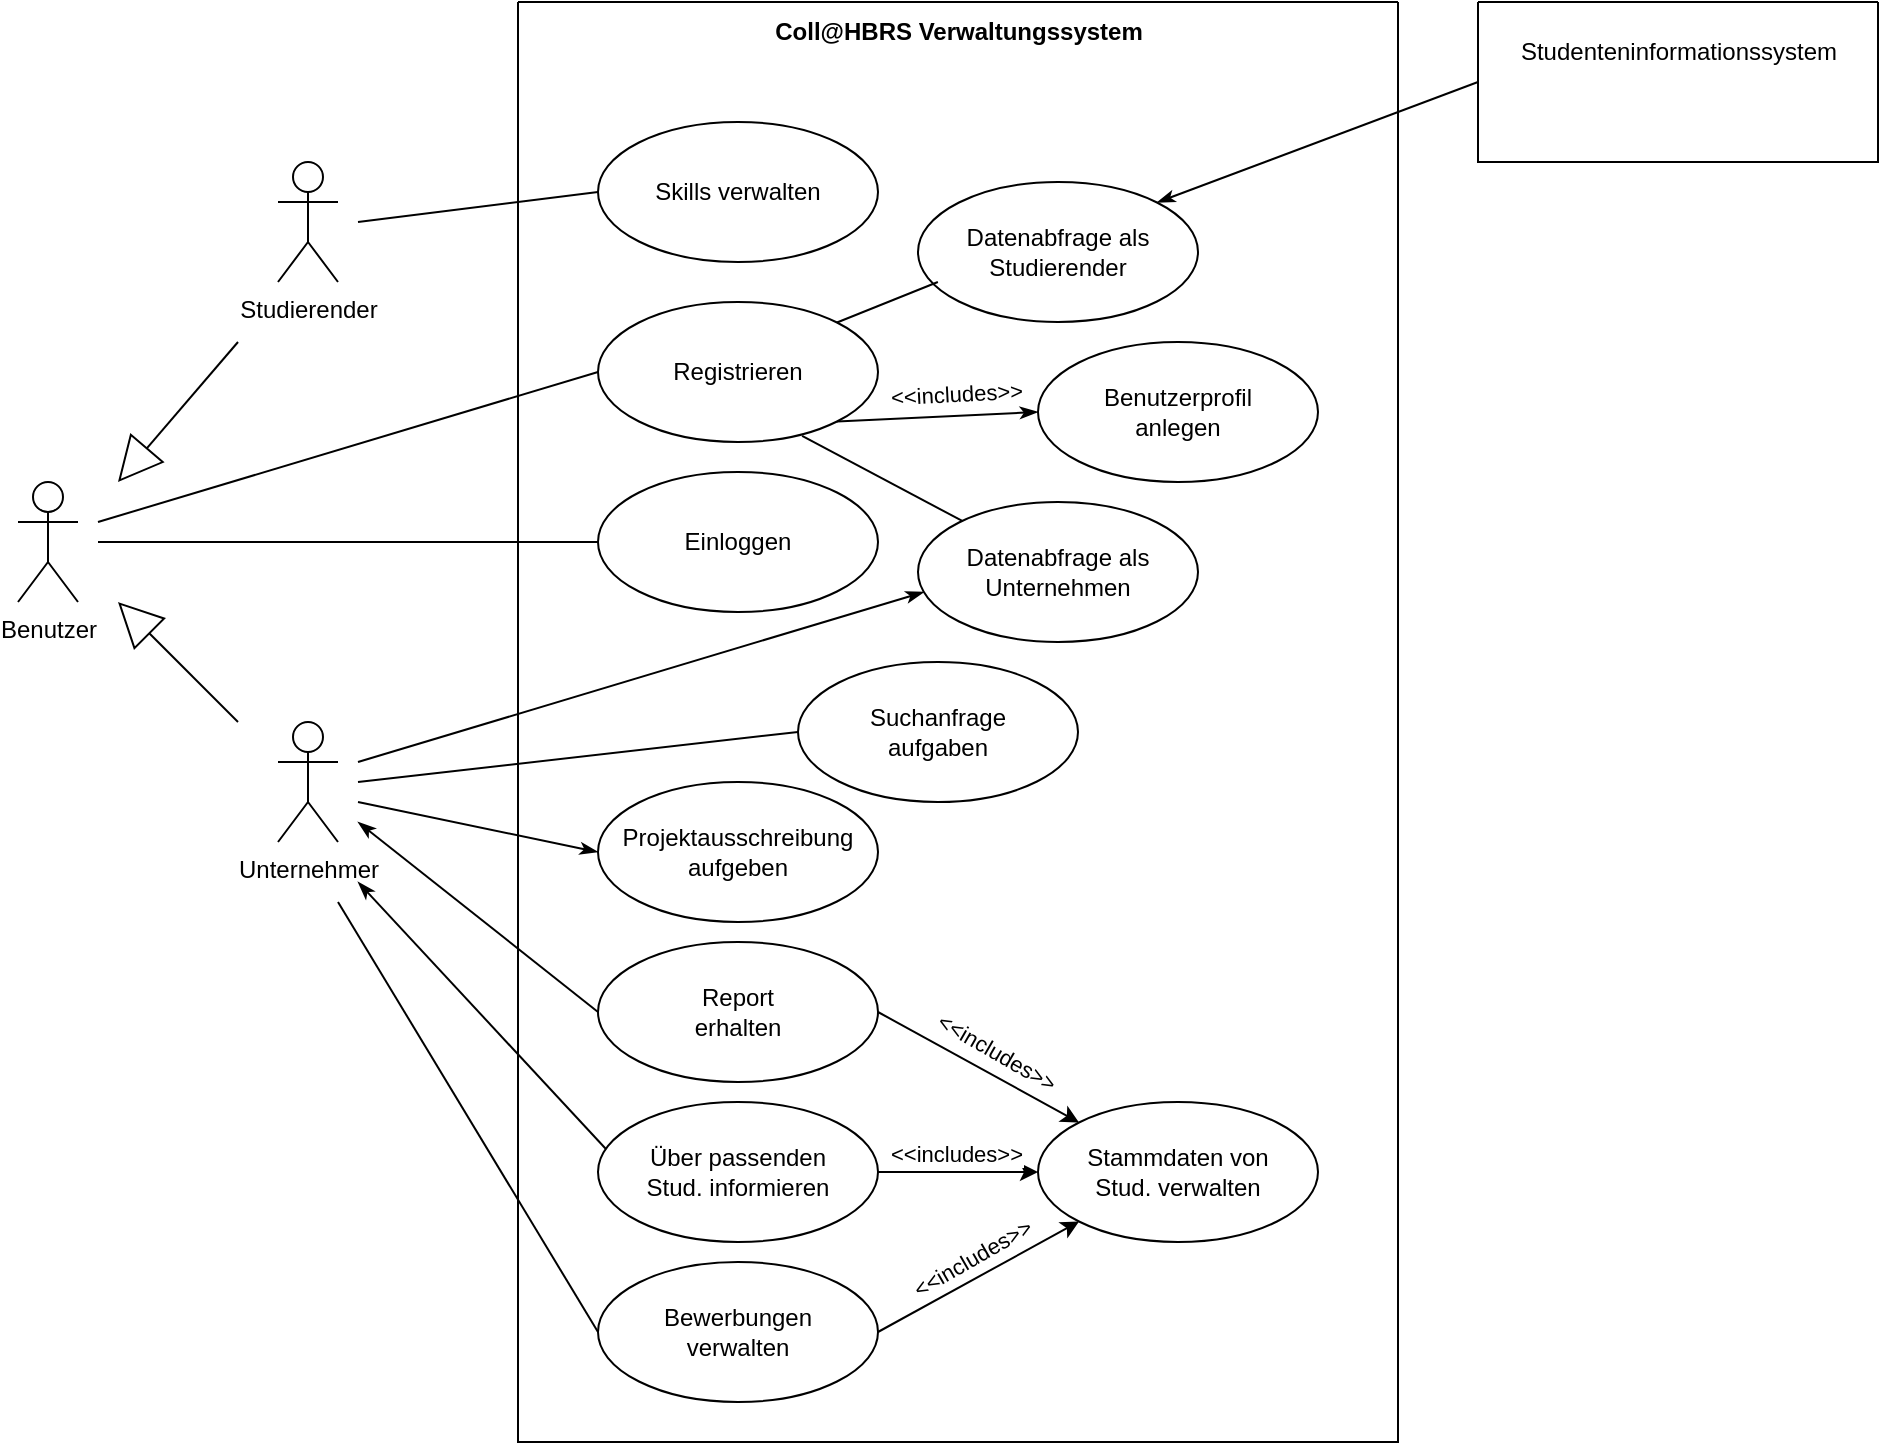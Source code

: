 <mxfile version="22.1.4" type="github">
  <diagram name="Seite-1" id="2JOwtT9A2yt5OOmGQS--">
    <mxGraphModel dx="1434" dy="782" grid="1" gridSize="10" guides="1" tooltips="1" connect="1" arrows="1" fold="1" page="1" pageScale="1" pageWidth="1169" pageHeight="827" math="0" shadow="0">
      <root>
        <mxCell id="0" />
        <mxCell id="1" parent="0" />
        <mxCell id="fI4TgQmks6pxzs4s7WWF-3" value="" style="swimlane;startSize=0;" parent="1" vertex="1">
          <mxGeometry x="400" y="80" width="440" height="720" as="geometry" />
        </mxCell>
        <mxCell id="fI4TgQmks6pxzs4s7WWF-11" value="Einloggen" style="ellipse;whiteSpace=wrap;html=1;" parent="fI4TgQmks6pxzs4s7WWF-3" vertex="1">
          <mxGeometry x="40" y="235" width="140" height="70" as="geometry" />
        </mxCell>
        <mxCell id="SzQzMrN-KdYhucgNmKku-21" style="edgeStyle=none;rounded=0;orthogonalLoop=1;jettySize=auto;html=1;exitX=1;exitY=1;exitDx=0;exitDy=0;entryX=0;entryY=0.5;entryDx=0;entryDy=0;endArrow=classicThin;endFill=1;" edge="1" parent="fI4TgQmks6pxzs4s7WWF-3" source="fI4TgQmks6pxzs4s7WWF-10" target="SzQzMrN-KdYhucgNmKku-20">
          <mxGeometry relative="1" as="geometry" />
        </mxCell>
        <mxCell id="SzQzMrN-KdYhucgNmKku-42" value="&amp;lt;&amp;lt;includes&amp;gt;&amp;gt;" style="edgeLabel;html=1;align=center;verticalAlign=middle;resizable=0;points=[];rotation=-3;" vertex="1" connectable="0" parent="SzQzMrN-KdYhucgNmKku-21">
          <mxGeometry x="-0.181" y="-2" relative="1" as="geometry">
            <mxPoint x="18" y="-14" as="offset" />
          </mxGeometry>
        </mxCell>
        <mxCell id="fI4TgQmks6pxzs4s7WWF-13" value="Skills verwalten" style="ellipse;whiteSpace=wrap;html=1;" parent="fI4TgQmks6pxzs4s7WWF-3" vertex="1">
          <mxGeometry x="40" y="60" width="140" height="70" as="geometry" />
        </mxCell>
        <mxCell id="SzQzMrN-KdYhucgNmKku-5" style="edgeStyle=none;rounded=0;orthogonalLoop=1;jettySize=auto;html=1;endArrow=none;endFill=0;entryX=0;entryY=0.5;entryDx=0;entryDy=0;" edge="1" parent="fI4TgQmks6pxzs4s7WWF-3" target="fI4TgQmks6pxzs4s7WWF-13">
          <mxGeometry relative="1" as="geometry">
            <mxPoint x="-80" y="110" as="sourcePoint" />
            <mxPoint x="-90" y="20" as="targetPoint" />
          </mxGeometry>
        </mxCell>
        <mxCell id="SzQzMrN-KdYhucgNmKku-7" value="Projektausschreibung&lt;br&gt;aufgeben" style="ellipse;whiteSpace=wrap;html=1;" vertex="1" parent="fI4TgQmks6pxzs4s7WWF-3">
          <mxGeometry x="40" y="390" width="140" height="70" as="geometry" />
        </mxCell>
        <mxCell id="SzQzMrN-KdYhucgNmKku-9" value="Suchanfrage&lt;br&gt;aufgaben" style="ellipse;whiteSpace=wrap;html=1;" vertex="1" parent="fI4TgQmks6pxzs4s7WWF-3">
          <mxGeometry x="140" y="330" width="140" height="70" as="geometry" />
        </mxCell>
        <mxCell id="SzQzMrN-KdYhucgNmKku-51" style="edgeStyle=none;rounded=0;orthogonalLoop=1;jettySize=auto;html=1;endArrow=classicThin;endFill=1;" edge="1" parent="fI4TgQmks6pxzs4s7WWF-3">
          <mxGeometry relative="1" as="geometry">
            <mxPoint x="-80" y="440" as="targetPoint" />
            <mxPoint x="50" y="580" as="sourcePoint" />
          </mxGeometry>
        </mxCell>
        <mxCell id="SzQzMrN-KdYhucgNmKku-61" style="edgeStyle=none;rounded=0;orthogonalLoop=1;jettySize=auto;html=1;exitX=1;exitY=0.5;exitDx=0;exitDy=0;entryX=0;entryY=0.5;entryDx=0;entryDy=0;" edge="1" parent="fI4TgQmks6pxzs4s7WWF-3" source="SzQzMrN-KdYhucgNmKku-11" target="SzQzMrN-KdYhucgNmKku-56">
          <mxGeometry relative="1" as="geometry" />
        </mxCell>
        <mxCell id="SzQzMrN-KdYhucgNmKku-11" value="Über passenden&lt;br&gt;Stud. informieren" style="ellipse;whiteSpace=wrap;html=1;" vertex="1" parent="fI4TgQmks6pxzs4s7WWF-3">
          <mxGeometry x="40" y="550" width="140" height="70" as="geometry" />
        </mxCell>
        <mxCell id="SzQzMrN-KdYhucgNmKku-45" style="edgeStyle=none;rounded=0;orthogonalLoop=1;jettySize=auto;html=1;exitX=0;exitY=0.5;exitDx=0;exitDy=0;endArrow=none;endFill=0;" edge="1" parent="fI4TgQmks6pxzs4s7WWF-3" source="fI4TgQmks6pxzs4s7WWF-10">
          <mxGeometry relative="1" as="geometry">
            <mxPoint x="-210" y="260" as="targetPoint" />
          </mxGeometry>
        </mxCell>
        <mxCell id="SzQzMrN-KdYhucgNmKku-48" style="edgeStyle=none;rounded=0;orthogonalLoop=1;jettySize=auto;html=1;exitX=0.729;exitY=0.957;exitDx=0;exitDy=0;endArrow=none;endFill=0;exitPerimeter=0;" edge="1" parent="fI4TgQmks6pxzs4s7WWF-3" source="fI4TgQmks6pxzs4s7WWF-10" target="SzQzMrN-KdYhucgNmKku-46">
          <mxGeometry relative="1" as="geometry" />
        </mxCell>
        <mxCell id="fI4TgQmks6pxzs4s7WWF-10" value="Registrieren" style="ellipse;whiteSpace=wrap;html=1;" parent="fI4TgQmks6pxzs4s7WWF-3" vertex="1">
          <mxGeometry x="40" y="150" width="140" height="70" as="geometry" />
        </mxCell>
        <mxCell id="SzQzMrN-KdYhucgNmKku-17" value="&lt;b&gt;Coll@HBRS Verwaltungssystem&lt;/b&gt;" style="text;html=1;align=center;verticalAlign=middle;resizable=0;points=[];autosize=1;strokeColor=none;fillColor=none;" vertex="1" parent="fI4TgQmks6pxzs4s7WWF-3">
          <mxGeometry x="115" width="210" height="30" as="geometry" />
        </mxCell>
        <mxCell id="SzQzMrN-KdYhucgNmKku-20" value="Benutzerprofil&lt;br&gt;anlegen" style="ellipse;whiteSpace=wrap;html=1;" vertex="1" parent="fI4TgQmks6pxzs4s7WWF-3">
          <mxGeometry x="260" y="170" width="140" height="70" as="geometry" />
        </mxCell>
        <mxCell id="SzQzMrN-KdYhucgNmKku-49" style="edgeStyle=none;rounded=0;orthogonalLoop=1;jettySize=auto;html=1;exitX=0.021;exitY=0.643;exitDx=0;exitDy=0;endArrow=none;endFill=0;startArrow=classicThin;startFill=1;exitPerimeter=0;" edge="1" parent="fI4TgQmks6pxzs4s7WWF-3" source="SzQzMrN-KdYhucgNmKku-46">
          <mxGeometry relative="1" as="geometry">
            <mxPoint x="-80" y="380" as="targetPoint" />
            <mxPoint x="204.06" y="313.99" as="sourcePoint" />
          </mxGeometry>
        </mxCell>
        <mxCell id="SzQzMrN-KdYhucgNmKku-46" value="Datenabfrage als&lt;br&gt;Unternehmen" style="ellipse;whiteSpace=wrap;html=1;" vertex="1" parent="fI4TgQmks6pxzs4s7WWF-3">
          <mxGeometry x="200" y="250" width="140" height="70" as="geometry" />
        </mxCell>
        <mxCell id="SzQzMrN-KdYhucgNmKku-47" value="Datenabfrage als&lt;br&gt;Studierender" style="ellipse;whiteSpace=wrap;html=1;" vertex="1" parent="fI4TgQmks6pxzs4s7WWF-3">
          <mxGeometry x="200" y="90" width="140" height="70" as="geometry" />
        </mxCell>
        <mxCell id="SzQzMrN-KdYhucgNmKku-50" style="edgeStyle=none;rounded=0;orthogonalLoop=1;jettySize=auto;html=1;exitX=1;exitY=0;exitDx=0;exitDy=0;entryX=0.071;entryY=0.714;entryDx=0;entryDy=0;entryPerimeter=0;endArrow=none;endFill=0;" edge="1" parent="fI4TgQmks6pxzs4s7WWF-3" source="fI4TgQmks6pxzs4s7WWF-10" target="SzQzMrN-KdYhucgNmKku-47">
          <mxGeometry relative="1" as="geometry" />
        </mxCell>
        <mxCell id="SzQzMrN-KdYhucgNmKku-55" style="edgeStyle=none;rounded=0;orthogonalLoop=1;jettySize=auto;html=1;exitX=0;exitY=0.5;exitDx=0;exitDy=0;endArrow=none;endFill=0;" edge="1" parent="fI4TgQmks6pxzs4s7WWF-3" source="SzQzMrN-KdYhucgNmKku-52">
          <mxGeometry relative="1" as="geometry">
            <mxPoint x="-90" y="450" as="targetPoint" />
          </mxGeometry>
        </mxCell>
        <mxCell id="SzQzMrN-KdYhucgNmKku-60" style="edgeStyle=none;rounded=0;orthogonalLoop=1;jettySize=auto;html=1;exitX=1;exitY=0.5;exitDx=0;exitDy=0;entryX=0;entryY=1;entryDx=0;entryDy=0;" edge="1" parent="fI4TgQmks6pxzs4s7WWF-3" source="SzQzMrN-KdYhucgNmKku-52" target="SzQzMrN-KdYhucgNmKku-56">
          <mxGeometry relative="1" as="geometry" />
        </mxCell>
        <mxCell id="SzQzMrN-KdYhucgNmKku-52" value="Bewerbungen&lt;br&gt;verwalten" style="ellipse;whiteSpace=wrap;html=1;" vertex="1" parent="fI4TgQmks6pxzs4s7WWF-3">
          <mxGeometry x="40" y="630" width="140" height="70" as="geometry" />
        </mxCell>
        <mxCell id="SzQzMrN-KdYhucgNmKku-54" style="edgeStyle=none;rounded=0;orthogonalLoop=1;jettySize=auto;html=1;exitX=0;exitY=0.5;exitDx=0;exitDy=0;endArrow=classicThin;endFill=1;" edge="1" parent="fI4TgQmks6pxzs4s7WWF-3" source="SzQzMrN-KdYhucgNmKku-53">
          <mxGeometry relative="1" as="geometry">
            <mxPoint x="-80" y="410" as="targetPoint" />
          </mxGeometry>
        </mxCell>
        <mxCell id="SzQzMrN-KdYhucgNmKku-62" style="edgeStyle=none;rounded=0;orthogonalLoop=1;jettySize=auto;html=1;exitX=1;exitY=0.5;exitDx=0;exitDy=0;entryX=0;entryY=0;entryDx=0;entryDy=0;" edge="1" parent="fI4TgQmks6pxzs4s7WWF-3" source="SzQzMrN-KdYhucgNmKku-53" target="SzQzMrN-KdYhucgNmKku-56">
          <mxGeometry relative="1" as="geometry" />
        </mxCell>
        <mxCell id="SzQzMrN-KdYhucgNmKku-63" value="&amp;lt;&amp;lt;includes&amp;gt;&amp;gt;" style="edgeLabel;html=1;align=center;verticalAlign=middle;resizable=0;points=[];rotation=30;" vertex="1" connectable="0" parent="SzQzMrN-KdYhucgNmKku-62">
          <mxGeometry x="-0.086" y="-2" relative="1" as="geometry">
            <mxPoint x="14" y="-7" as="offset" />
          </mxGeometry>
        </mxCell>
        <mxCell id="SzQzMrN-KdYhucgNmKku-64" value="&amp;lt;&amp;lt;includes&amp;gt;&amp;gt;" style="edgeLabel;html=1;align=center;verticalAlign=middle;resizable=0;points=[];rotation=-30;" vertex="1" connectable="0" parent="SzQzMrN-KdYhucgNmKku-62">
          <mxGeometry x="-0.086" y="-2" relative="1" as="geometry">
            <mxPoint x="2" y="96" as="offset" />
          </mxGeometry>
        </mxCell>
        <mxCell id="SzQzMrN-KdYhucgNmKku-65" value="&amp;lt;&amp;lt;includes&amp;gt;&amp;gt;" style="edgeLabel;html=1;align=center;verticalAlign=middle;resizable=0;points=[];rotation=0;" vertex="1" connectable="0" parent="SzQzMrN-KdYhucgNmKku-62">
          <mxGeometry x="-0.086" y="-2" relative="1" as="geometry">
            <mxPoint x="-6" y="44" as="offset" />
          </mxGeometry>
        </mxCell>
        <mxCell id="SzQzMrN-KdYhucgNmKku-53" value="Report&lt;br&gt;erhalten" style="ellipse;whiteSpace=wrap;html=1;" vertex="1" parent="fI4TgQmks6pxzs4s7WWF-3">
          <mxGeometry x="40" y="470" width="140" height="70" as="geometry" />
        </mxCell>
        <mxCell id="SzQzMrN-KdYhucgNmKku-56" value="Stammdaten von&lt;br&gt;Stud. verwalten" style="ellipse;whiteSpace=wrap;html=1;" vertex="1" parent="fI4TgQmks6pxzs4s7WWF-3">
          <mxGeometry x="260" y="550" width="140" height="70" as="geometry" />
        </mxCell>
        <mxCell id="fI4TgQmks6pxzs4s7WWF-5" value="Unternehmer" style="shape=umlActor;verticalLabelPosition=bottom;verticalAlign=top;html=1;" parent="1" vertex="1">
          <mxGeometry x="280" y="440" width="30" height="60" as="geometry" />
        </mxCell>
        <mxCell id="SzQzMrN-KdYhucgNmKku-4" style="edgeStyle=none;rounded=0;orthogonalLoop=1;jettySize=auto;html=1;entryX=0;entryY=0.5;entryDx=0;entryDy=0;endArrow=none;endFill=0;" edge="1" parent="1" target="fI4TgQmks6pxzs4s7WWF-11">
          <mxGeometry relative="1" as="geometry">
            <mxPoint x="190" y="350" as="sourcePoint" />
          </mxGeometry>
        </mxCell>
        <mxCell id="fI4TgQmks6pxzs4s7WWF-6" value="Benutzer" style="shape=umlActor;verticalLabelPosition=bottom;verticalAlign=top;html=1;" parent="1" vertex="1">
          <mxGeometry x="150" y="320" width="30" height="60" as="geometry" />
        </mxCell>
        <mxCell id="fI4TgQmks6pxzs4s7WWF-16" style="rounded=0;orthogonalLoop=1;jettySize=auto;html=1;endArrow=block;endFill=0;endSize=20;" parent="1" edge="1">
          <mxGeometry relative="1" as="geometry">
            <mxPoint x="260" y="440" as="sourcePoint" />
            <mxPoint x="200" y="380" as="targetPoint" />
          </mxGeometry>
        </mxCell>
        <mxCell id="fI4TgQmks6pxzs4s7WWF-8" value="Studierender" style="shape=umlActor;verticalLabelPosition=bottom;verticalAlign=top;html=1;" parent="1" vertex="1">
          <mxGeometry x="280" y="160" width="30" height="60" as="geometry" />
        </mxCell>
        <mxCell id="SzQzMrN-KdYhucgNmKku-1" style="rounded=0;orthogonalLoop=1;jettySize=auto;html=1;endArrow=block;endFill=0;endSize=20;" edge="1" parent="1">
          <mxGeometry relative="1" as="geometry">
            <mxPoint x="260" y="250" as="sourcePoint" />
            <mxPoint x="200" y="320" as="targetPoint" />
          </mxGeometry>
        </mxCell>
        <mxCell id="SzQzMrN-KdYhucgNmKku-8" style="edgeStyle=none;rounded=0;orthogonalLoop=1;jettySize=auto;html=1;entryX=0;entryY=0.5;entryDx=0;entryDy=0;endArrow=classicThin;endFill=1;" edge="1" parent="1" target="SzQzMrN-KdYhucgNmKku-7">
          <mxGeometry relative="1" as="geometry">
            <mxPoint x="320" y="480" as="sourcePoint" />
            <mxPoint x="410" y="485" as="targetPoint" />
          </mxGeometry>
        </mxCell>
        <mxCell id="SzQzMrN-KdYhucgNmKku-10" style="edgeStyle=none;rounded=0;orthogonalLoop=1;jettySize=auto;html=1;entryX=0;entryY=0.5;entryDx=0;entryDy=0;endArrow=none;endFill=0;" edge="1" parent="1" target="SzQzMrN-KdYhucgNmKku-9">
          <mxGeometry relative="1" as="geometry">
            <mxPoint x="320" y="470" as="sourcePoint" />
            <mxPoint x="450" y="535" as="targetPoint" />
          </mxGeometry>
        </mxCell>
        <mxCell id="SzQzMrN-KdYhucgNmKku-41" style="edgeStyle=none;rounded=0;orthogonalLoop=1;jettySize=auto;html=1;exitX=0;exitY=0.5;exitDx=0;exitDy=0;entryX=1;entryY=0;entryDx=0;entryDy=0;endArrow=classicThin;endFill=1;" edge="1" parent="1" source="SzQzMrN-KdYhucgNmKku-14" target="SzQzMrN-KdYhucgNmKku-47">
          <mxGeometry relative="1" as="geometry">
            <mxPoint x="930" y="250" as="targetPoint" />
          </mxGeometry>
        </mxCell>
        <mxCell id="SzQzMrN-KdYhucgNmKku-14" value="" style="swimlane;startSize=0;" vertex="1" parent="1">
          <mxGeometry x="880" y="80" width="200" height="80" as="geometry" />
        </mxCell>
        <mxCell id="SzQzMrN-KdYhucgNmKku-16" value="Studenteninformationssystem" style="text;html=1;align=center;verticalAlign=middle;resizable=0;points=[];autosize=1;strokeColor=none;fillColor=none;" vertex="1" parent="SzQzMrN-KdYhucgNmKku-14">
          <mxGeometry x="10" y="10" width="180" height="30" as="geometry" />
        </mxCell>
      </root>
    </mxGraphModel>
  </diagram>
</mxfile>
